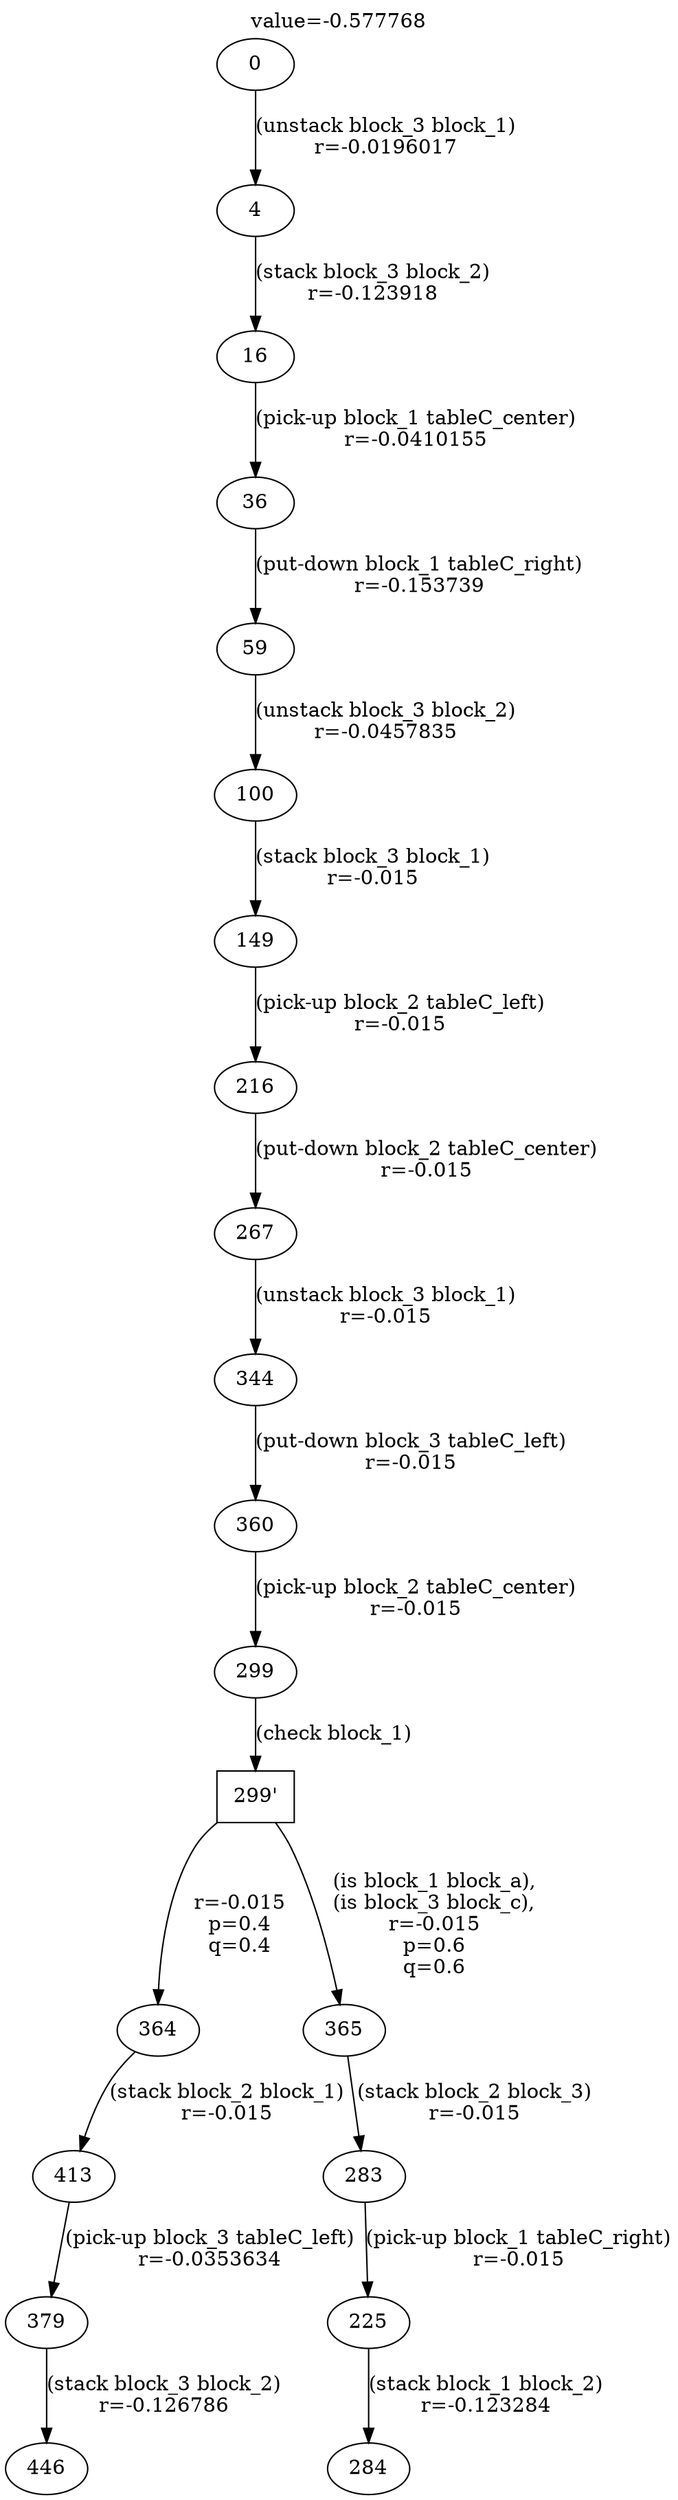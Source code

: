 digraph g{
label="value=-0.577768"
labelloc=top
0->4 [ label="(unstack block_3 block_1)
r=-0.0196017" ];
4->16 [ label="(stack block_3 block_2)
r=-0.123918" ];
16->36 [ label="(pick-up block_1 tableC_center)
r=-0.0410155" ];
36->59 [ label="(put-down block_1 tableC_right)
r=-0.153739" ];
59->100 [ label="(unstack block_3 block_2)
r=-0.0457835" ];
100->149 [ label="(stack block_3 block_1)
r=-0.015" ];
149->216 [ label="(pick-up block_2 tableC_left)
r=-0.015" ];
216->267 [ label="(put-down block_2 tableC_center)
r=-0.015" ];
267->344 [ label="(unstack block_3 block_1)
r=-0.015" ];
344->360 [ label="(put-down block_3 tableC_left)
r=-0.015" ];
360->299 [ label="(pick-up block_2 tableC_center)
r=-0.015" ];
"299'" [ shape=box ] ;
299->"299'" [ label="(check block_1)" ];
"299'"->364 [ label="
r=-0.015
p=0.4
q=0.4" ];
364->413 [ label="(stack block_2 block_1)
r=-0.015" ];
413->379 [ label="(pick-up block_3 tableC_left)
r=-0.0353634" ];
379->446 [ label="(stack block_3 block_2)
r=-0.126786" ];
"299'"->365 [ label="
(is block_1 block_a),
(is block_3 block_c),
r=-0.015
p=0.6
q=0.6" ];
365->283 [ label="(stack block_2 block_3)
r=-0.015" ];
283->225 [ label="(pick-up block_1 tableC_right)
r=-0.015" ];
225->284 [ label="(stack block_1 block_2)
r=-0.123284" ];
}
